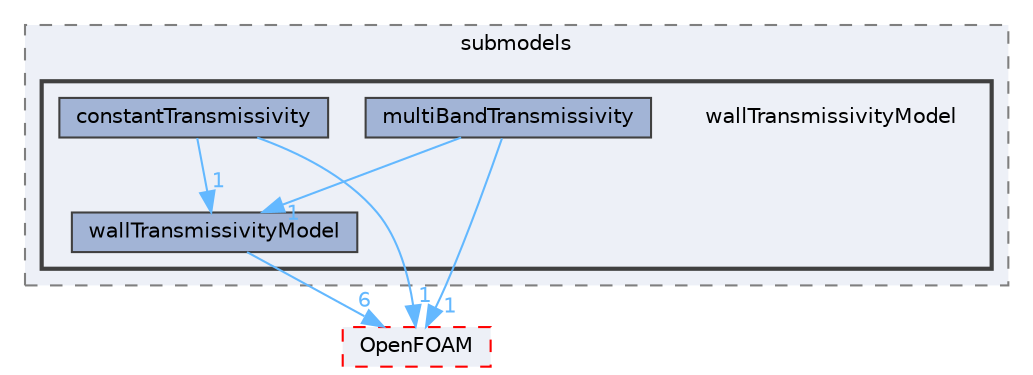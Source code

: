 digraph "src/thermophysicalModels/radiation/submodels/wallTransmissivityModel"
{
 // LATEX_PDF_SIZE
  bgcolor="transparent";
  edge [fontname=Helvetica,fontsize=10,labelfontname=Helvetica,labelfontsize=10];
  node [fontname=Helvetica,fontsize=10,shape=box,height=0.2,width=0.4];
  compound=true
  subgraph clusterdir_e8719ccd60760366888bb431a21ef811 {
    graph [ bgcolor="#edf0f7", pencolor="grey50", label="submodels", fontname=Helvetica,fontsize=10 style="filled,dashed", URL="dir_e8719ccd60760366888bb431a21ef811.html",tooltip=""]
  subgraph clusterdir_43db98e59e79a0aa973423e13a555c3c {
    graph [ bgcolor="#edf0f7", pencolor="grey25", label="", fontname=Helvetica,fontsize=10 style="filled,bold", URL="dir_43db98e59e79a0aa973423e13a555c3c.html",tooltip=""]
    dir_43db98e59e79a0aa973423e13a555c3c [shape=plaintext, label="wallTransmissivityModel"];
  dir_79c1aa8c2714efc3d87206c77eb947c1 [label="constantTransmissivity", fillcolor="#a2b4d6", color="grey25", style="filled", URL="dir_79c1aa8c2714efc3d87206c77eb947c1.html",tooltip=""];
  dir_6ef6cb61c9783bc30cd877fa11c1b1ab [label="multiBandTransmissivity", fillcolor="#a2b4d6", color="grey25", style="filled", URL="dir_6ef6cb61c9783bc30cd877fa11c1b1ab.html",tooltip=""];
  dir_912ba7242bfa64d3623f4d549533962c [label="wallTransmissivityModel", fillcolor="#a2b4d6", color="grey25", style="filled", URL="dir_912ba7242bfa64d3623f4d549533962c.html",tooltip=""];
  }
  }
  dir_c5473ff19b20e6ec4dfe5c310b3778a8 [label="OpenFOAM", fillcolor="#edf0f7", color="red", style="filled,dashed", URL="dir_c5473ff19b20e6ec4dfe5c310b3778a8.html",tooltip=""];
  dir_79c1aa8c2714efc3d87206c77eb947c1->dir_912ba7242bfa64d3623f4d549533962c [headlabel="1", labeldistance=1.5 headhref="dir_000641_004370.html" href="dir_000641_004370.html" color="steelblue1" fontcolor="steelblue1"];
  dir_79c1aa8c2714efc3d87206c77eb947c1->dir_c5473ff19b20e6ec4dfe5c310b3778a8 [headlabel="1", labeldistance=1.5 headhref="dir_000641_002695.html" href="dir_000641_002695.html" color="steelblue1" fontcolor="steelblue1"];
  dir_6ef6cb61c9783bc30cd877fa11c1b1ab->dir_912ba7242bfa64d3623f4d549533962c [headlabel="1", labeldistance=1.5 headhref="dir_002468_004370.html" href="dir_002468_004370.html" color="steelblue1" fontcolor="steelblue1"];
  dir_6ef6cb61c9783bc30cd877fa11c1b1ab->dir_c5473ff19b20e6ec4dfe5c310b3778a8 [headlabel="1", labeldistance=1.5 headhref="dir_002468_002695.html" href="dir_002468_002695.html" color="steelblue1" fontcolor="steelblue1"];
  dir_912ba7242bfa64d3623f4d549533962c->dir_c5473ff19b20e6ec4dfe5c310b3778a8 [headlabel="6", labeldistance=1.5 headhref="dir_004370_002695.html" href="dir_004370_002695.html" color="steelblue1" fontcolor="steelblue1"];
}
